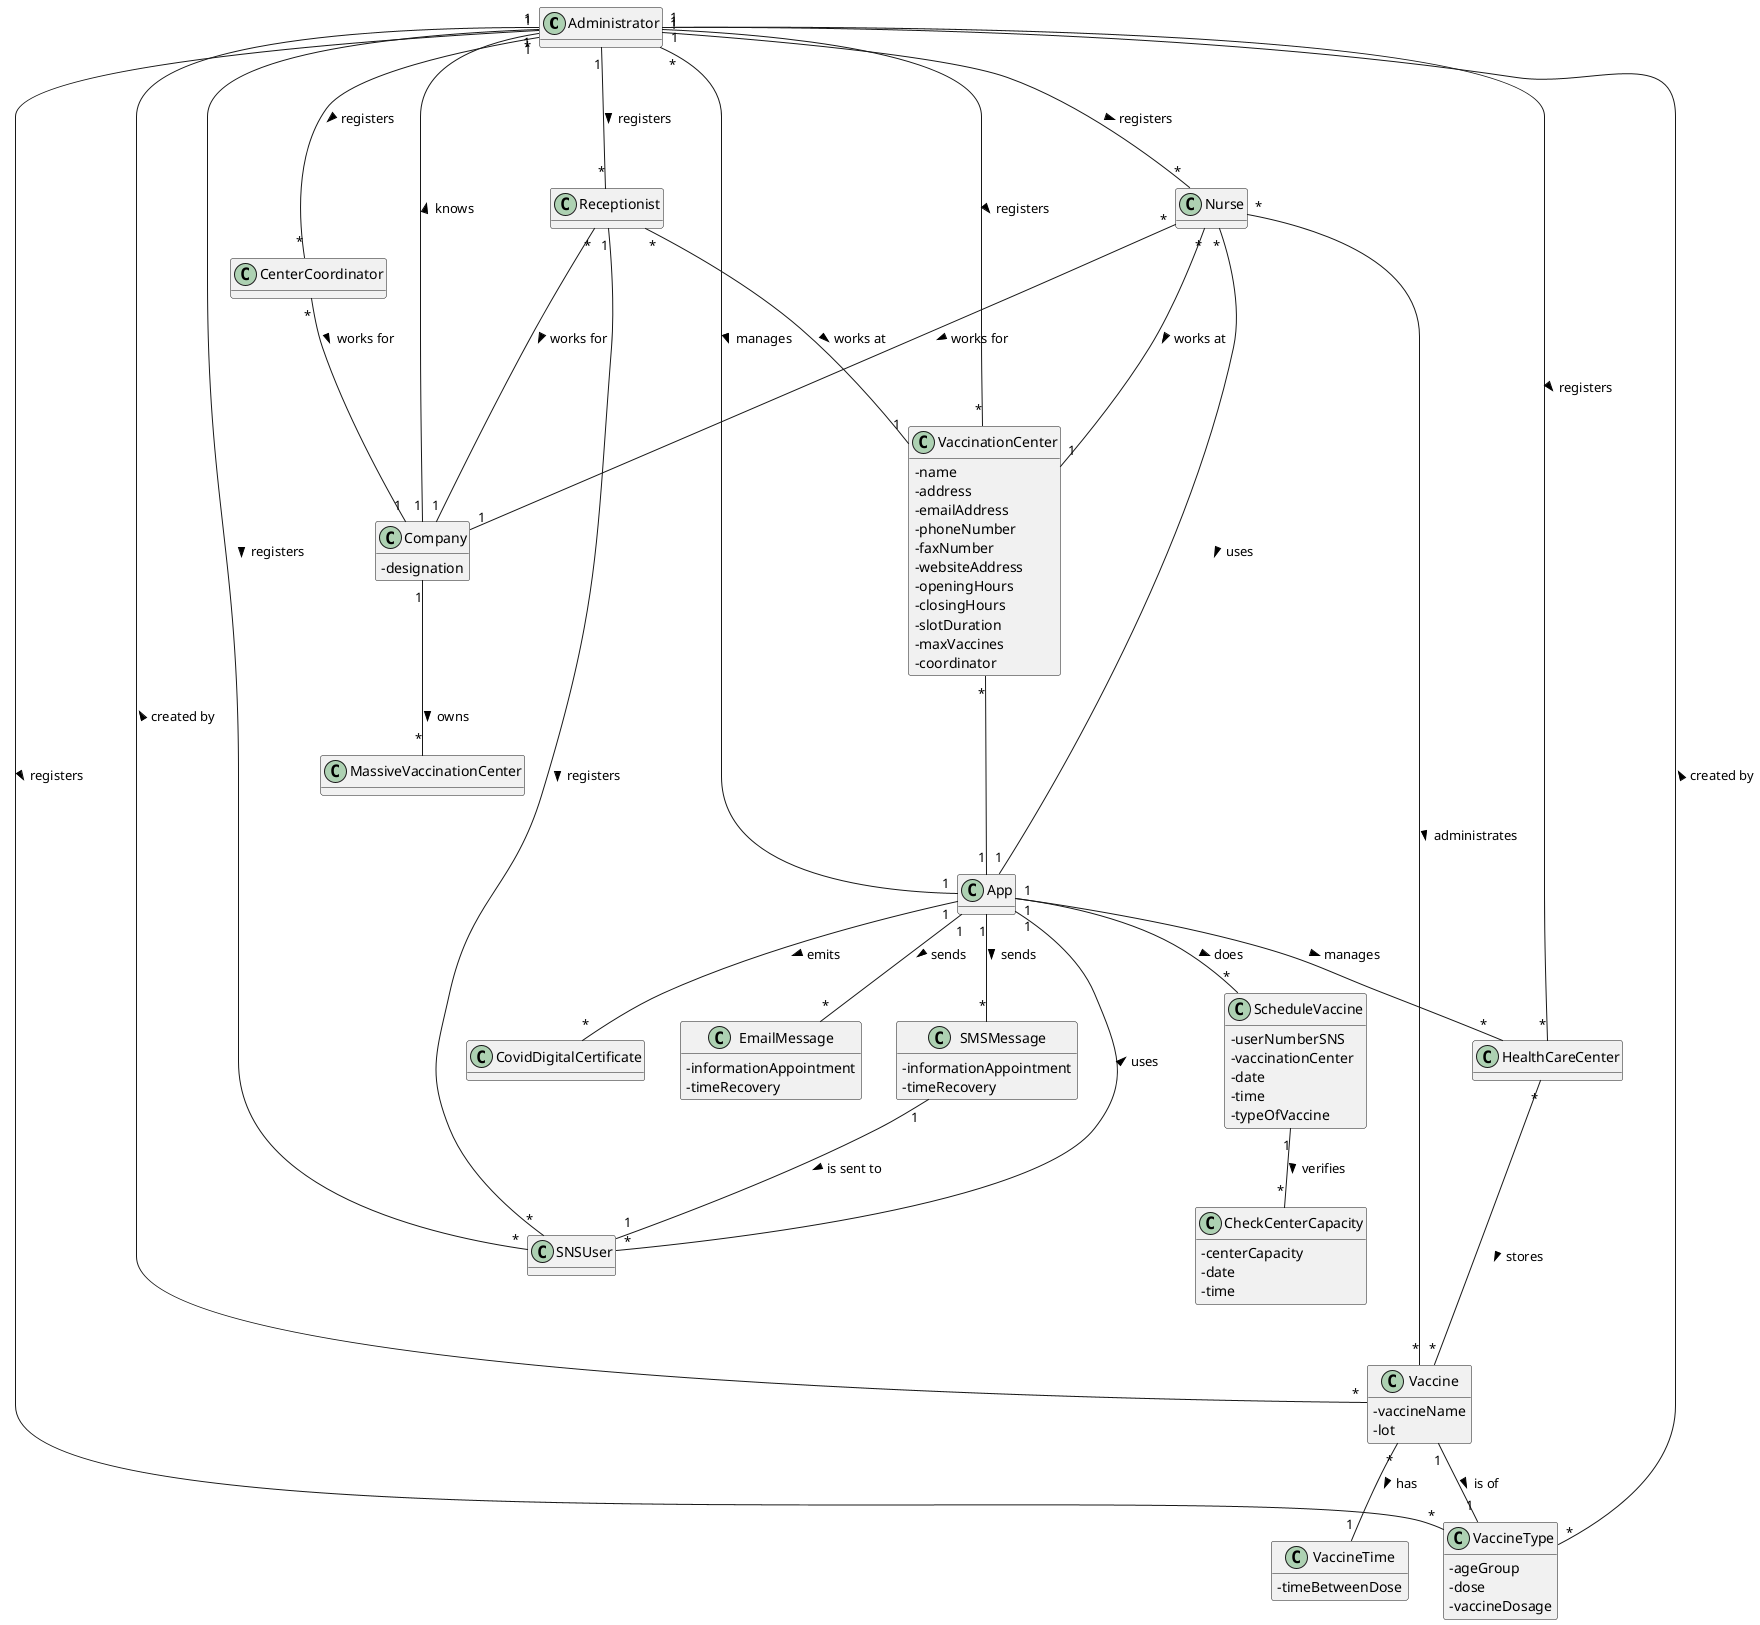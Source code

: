 @startuml
skinparam classAttributeIconSize 0
hide methods

class Administrator{
}

class Nurse{
}

class SNSUser{
}

class Receptionist{
}

class CenterCoordinator{
}

class HealthCareCenter {
}

class Company {
- designation
}

class MassiveVaccinationCenter {
}

class CovidDigitalCertificate {
}

class App{
}

class SMSMessage {
- informationAppointment
- timeRecovery
}

class EmailMessage {
- informationAppointment
- timeRecovery
}

class Vaccine {
- vaccineName
- lot
}

class VaccineType {
- ageGroup
- dose
- vaccineDosage
}

class VaccineTime {
- timeBetweenDose
}

class CheckCenterCapacity {
- centerCapacity
- date
- time
}

class ScheduleVaccine {
- userNumberSNS
- vaccinationCenter
- date
- time
- typeOfVaccine
}

class VaccinationCenter {
  - name
  - address
  - emailAddress
  - phoneNumber
  - faxNumber
  - websiteAddress
  - openingHours
  - closingHours
  - slotDuration
  - maxVaccines
  - coordinator
}

Administrator "1"---"*" Nurse : registers >
Administrator "1"---"*" CenterCoordinator : registers >
Administrator "1"---"*" Receptionist : registers >
Administrator "1"---"*" SNSUser : registers >
Administrator "1"---"*" VaccinationCenter : registers >
Administrator "1"---"*" HealthCareCenter : registers >
Administrator "1"---"*" VaccineType : registers >
Administrator "*"---"1" App : manages >
SNSUser "*"---"1" App : uses >
VaccinationCenter "*"---"1" App
Nurse "*"---"1" App : uses >
Nurse "*"---"1" Company : works for >
Nurse "*"---"*" Vaccine : administrates >
Nurse "*"---"1" VaccinationCenter : works at >
Receptionist "1"---"*" SNSUser : registers >
Receptionist "*"---"1" VaccinationCenter : works at >
Receptionist "*"---"1" Company : works for >
CenterCoordinator "*"--"1" Company : works for >
Company "1"--"*" MassiveVaccinationCenter : owns >
Company "1"--"*" Administrator : knows >
Vaccine "1"--"1" VaccineType : is of >
Vaccine "*"--"1" VaccineTime : has >
App "1"--"*" ScheduleVaccine : does >
App "1"--"*" SMSMessage : sends >
App "1"--"*" HealthCareCenter : manages >
App "1"--"*" CovidDigitalCertificate : emits >
App "1"--"*" EmailMessage : sends >
ScheduleVaccine "1"--"*" CheckCenterCapacity : verifies >
HealthCareCenter "*"---"*" Vaccine : stores >
VaccineType "*"--"1" Administrator : created by >
Vaccine "*"--"1" Administrator : created by >
SMSMessage "1"--"1" SNSUser : is sent to >



@enduml